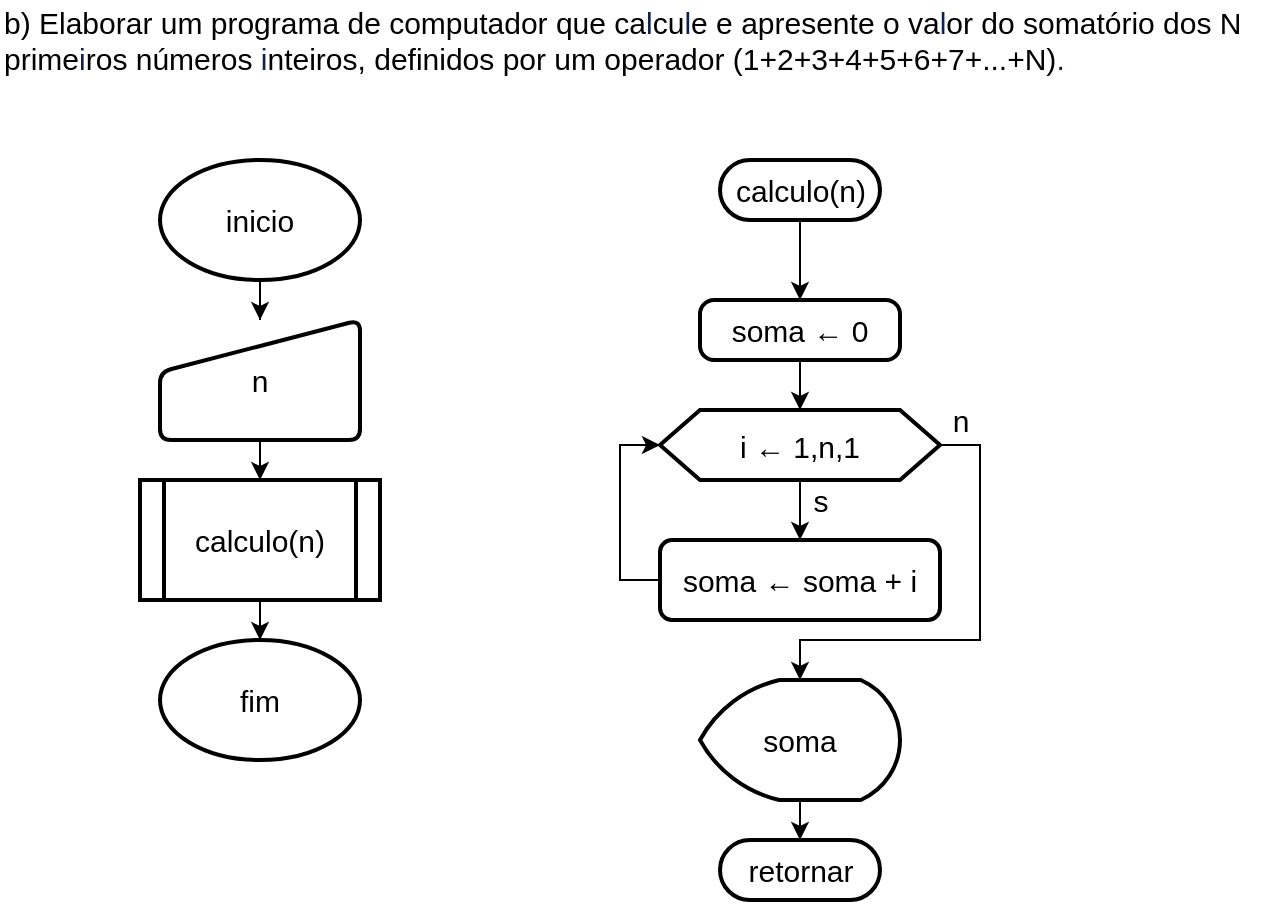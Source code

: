 <mxfile version="19.0.3" type="device"><diagram id="PcPYYhAlnJ6-B_uNdWj7" name="Página-1"><mxGraphModel dx="1422" dy="865" grid="1" gridSize="10" guides="1" tooltips="1" connect="1" arrows="1" fold="1" page="1" pageScale="1" pageWidth="827" pageHeight="1169" math="0" shadow="0"><root><mxCell id="0"/><mxCell id="1" parent="0"/><mxCell id="GOKUbRNOcrtRbBw0BdIP-1" value="&lt;span class=&quot;fontstyle0&quot; style=&quot;font-size: 15px;&quot;&gt;b) Elaborar um programa de computador que ca&lt;/span&gt;&lt;span style=&quot;color: rgb(16, 32, 70); font-size: 15px;&quot; class=&quot;fontstyle0&quot;&gt;l&lt;/span&gt;&lt;span class=&quot;fontstyle0&quot; style=&quot;font-size: 15px;&quot;&gt;cu&lt;/span&gt;&lt;span style=&quot;color: rgb(16, 32, 70); font-size: 15px;&quot; class=&quot;fontstyle0&quot;&gt;l&lt;/span&gt;&lt;span class=&quot;fontstyle0&quot; style=&quot;font-size: 15px;&quot;&gt;e e apresente o va&lt;/span&gt;&lt;span style=&quot;color: rgb(16, 32, 70); font-size: 15px;&quot; class=&quot;fontstyle0&quot;&gt;l&lt;/span&gt;&lt;span class=&quot;fontstyle0&quot; style=&quot;font-size: 15px;&quot;&gt;or do somatório dos N&lt;br style=&quot;font-size: 15px;&quot;&gt;prime&lt;/span&gt;&lt;span style=&quot;color: rgb(16, 32, 70); font-size: 15px;&quot; class=&quot;fontstyle0&quot;&gt;i&lt;/span&gt;&lt;span class=&quot;fontstyle0&quot; style=&quot;font-size: 15px;&quot;&gt;ros números &lt;/span&gt;&lt;span style=&quot;color: rgb(16, 32, 70); font-size: 15px;&quot; class=&quot;fontstyle0&quot;&gt;i&lt;/span&gt;&lt;span class=&quot;fontstyle0&quot; style=&quot;font-size: 15px;&quot;&gt;nteiros, definidos por um operador (1+2+3+4+5+6+7+...+N)&lt;/span&gt;&lt;span style=&quot;color: rgb(16, 32, 70); font-size: 15px;&quot; class=&quot;fontstyle0&quot;&gt;.&lt;/span&gt; &lt;br style=&quot;font-size: 15px;&quot;&gt;" style="text;html=1;align=left;verticalAlign=middle;resizable=0;points=[];autosize=1;strokeColor=none;fillColor=none;fontSize=15;" vertex="1" parent="1"><mxGeometry width="630" height="40" as="geometry"/></mxCell><mxCell id="GOKUbRNOcrtRbBw0BdIP-9" value="" style="edgeStyle=orthogonalEdgeStyle;rounded=0;orthogonalLoop=1;jettySize=auto;html=1;fontSize=15;" edge="1" parent="1" source="GOKUbRNOcrtRbBw0BdIP-3" target="GOKUbRNOcrtRbBw0BdIP-8"><mxGeometry relative="1" as="geometry"/></mxCell><mxCell id="GOKUbRNOcrtRbBw0BdIP-3" value="calculo(n)" style="html=1;dashed=0;whitespace=wrap;shape=mxgraph.dfd.start;fontSize=15;strokeWidth=2;" vertex="1" parent="1"><mxGeometry x="360" y="80" width="80" height="30" as="geometry"/></mxCell><mxCell id="GOKUbRNOcrtRbBw0BdIP-7" value="" style="edgeStyle=orthogonalEdgeStyle;rounded=0;orthogonalLoop=1;jettySize=auto;html=1;fontSize=15;" edge="1" parent="1" source="GOKUbRNOcrtRbBw0BdIP-4" target="GOKUbRNOcrtRbBw0BdIP-6"><mxGeometry relative="1" as="geometry"/></mxCell><mxCell id="GOKUbRNOcrtRbBw0BdIP-15" style="edgeStyle=orthogonalEdgeStyle;rounded=0;orthogonalLoop=1;jettySize=auto;html=1;exitX=1;exitY=0.5;exitDx=0;exitDy=0;fontSize=15;" edge="1" parent="1" source="GOKUbRNOcrtRbBw0BdIP-4" target="GOKUbRNOcrtRbBw0BdIP-14"><mxGeometry relative="1" as="geometry"><Array as="points"><mxPoint x="490" y="223"/><mxPoint x="490" y="320"/><mxPoint x="400" y="320"/></Array></mxGeometry></mxCell><mxCell id="GOKUbRNOcrtRbBw0BdIP-4" value="i ← 1,n,1" style="shape=hexagon;perimeter=hexagonPerimeter2;whiteSpace=wrap;html=1;fixedSize=1;fontSize=15;dashed=0;strokeWidth=2;" vertex="1" parent="1"><mxGeometry x="330" y="205" width="140" height="35" as="geometry"/></mxCell><mxCell id="GOKUbRNOcrtRbBw0BdIP-13" style="edgeStyle=orthogonalEdgeStyle;rounded=0;orthogonalLoop=1;jettySize=auto;html=1;exitX=0;exitY=0.5;exitDx=0;exitDy=0;entryX=0;entryY=0.5;entryDx=0;entryDy=0;fontSize=15;" edge="1" parent="1" source="GOKUbRNOcrtRbBw0BdIP-6" target="GOKUbRNOcrtRbBw0BdIP-4"><mxGeometry relative="1" as="geometry"/></mxCell><mxCell id="GOKUbRNOcrtRbBw0BdIP-6" value="soma ← soma + i" style="rounded=1;whiteSpace=wrap;html=1;fontSize=15;dashed=0;strokeWidth=2;" vertex="1" parent="1"><mxGeometry x="330" y="270" width="140" height="40" as="geometry"/></mxCell><mxCell id="GOKUbRNOcrtRbBw0BdIP-10" value="" style="edgeStyle=orthogonalEdgeStyle;rounded=0;orthogonalLoop=1;jettySize=auto;html=1;fontSize=15;" edge="1" parent="1" source="GOKUbRNOcrtRbBw0BdIP-8" target="GOKUbRNOcrtRbBw0BdIP-4"><mxGeometry relative="1" as="geometry"/></mxCell><mxCell id="GOKUbRNOcrtRbBw0BdIP-8" value="soma ← 0" style="rounded=1;whiteSpace=wrap;html=1;absoluteArcSize=1;arcSize=14;strokeWidth=2;fontSize=15;" vertex="1" parent="1"><mxGeometry x="350" y="150" width="100" height="30" as="geometry"/></mxCell><mxCell id="GOKUbRNOcrtRbBw0BdIP-12" value="s" style="text;html=1;align=center;verticalAlign=middle;resizable=0;points=[];autosize=1;strokeColor=none;fillColor=none;fontSize=15;" vertex="1" parent="1"><mxGeometry x="400" y="240" width="20" height="20" as="geometry"/></mxCell><mxCell id="GOKUbRNOcrtRbBw0BdIP-18" value="" style="edgeStyle=orthogonalEdgeStyle;rounded=0;orthogonalLoop=1;jettySize=auto;html=1;fontSize=15;" edge="1" parent="1" source="GOKUbRNOcrtRbBw0BdIP-14" target="GOKUbRNOcrtRbBw0BdIP-17"><mxGeometry relative="1" as="geometry"/></mxCell><mxCell id="GOKUbRNOcrtRbBw0BdIP-14" value="soma" style="strokeWidth=2;html=1;shape=mxgraph.flowchart.display;whiteSpace=wrap;fontSize=15;" vertex="1" parent="1"><mxGeometry x="350" y="340" width="100" height="60" as="geometry"/></mxCell><mxCell id="GOKUbRNOcrtRbBw0BdIP-16" value="n" style="text;html=1;align=center;verticalAlign=middle;resizable=0;points=[];autosize=1;strokeColor=none;fillColor=none;fontSize=15;" vertex="1" parent="1"><mxGeometry x="470" y="200" width="20" height="20" as="geometry"/></mxCell><mxCell id="GOKUbRNOcrtRbBw0BdIP-17" value="retornar" style="html=1;dashed=0;whitespace=wrap;shape=mxgraph.dfd.start;fontSize=15;strokeWidth=2;" vertex="1" parent="1"><mxGeometry x="360" y="420" width="80" height="30" as="geometry"/></mxCell><mxCell id="GOKUbRNOcrtRbBw0BdIP-22" value="" style="edgeStyle=orthogonalEdgeStyle;rounded=0;orthogonalLoop=1;jettySize=auto;html=1;fontSize=15;" edge="1" parent="1" source="GOKUbRNOcrtRbBw0BdIP-19" target="GOKUbRNOcrtRbBw0BdIP-21"><mxGeometry relative="1" as="geometry"/></mxCell><mxCell id="GOKUbRNOcrtRbBw0BdIP-19" value="inicio" style="strokeWidth=2;html=1;shape=mxgraph.flowchart.start_1;whiteSpace=wrap;fontSize=15;" vertex="1" parent="1"><mxGeometry x="80" y="80" width="100" height="60" as="geometry"/></mxCell><mxCell id="GOKUbRNOcrtRbBw0BdIP-20" value="fim" style="strokeWidth=2;html=1;shape=mxgraph.flowchart.start_1;whiteSpace=wrap;fontSize=15;" vertex="1" parent="1"><mxGeometry x="80" y="320" width="100" height="60" as="geometry"/></mxCell><mxCell id="GOKUbRNOcrtRbBw0BdIP-24" value="" style="edgeStyle=orthogonalEdgeStyle;rounded=0;orthogonalLoop=1;jettySize=auto;html=1;fontSize=15;" edge="1" parent="1" source="GOKUbRNOcrtRbBw0BdIP-21" target="GOKUbRNOcrtRbBw0BdIP-23"><mxGeometry relative="1" as="geometry"/></mxCell><mxCell id="GOKUbRNOcrtRbBw0BdIP-21" value="n" style="html=1;strokeWidth=2;shape=manualInput;whiteSpace=wrap;rounded=1;size=26;arcSize=11;fontSize=15;" vertex="1" parent="1"><mxGeometry x="80" y="160" width="100" height="60" as="geometry"/></mxCell><mxCell id="GOKUbRNOcrtRbBw0BdIP-25" value="" style="edgeStyle=orthogonalEdgeStyle;rounded=0;orthogonalLoop=1;jettySize=auto;html=1;fontSize=15;" edge="1" parent="1" source="GOKUbRNOcrtRbBw0BdIP-23" target="GOKUbRNOcrtRbBw0BdIP-20"><mxGeometry relative="1" as="geometry"/></mxCell><mxCell id="GOKUbRNOcrtRbBw0BdIP-23" value="calculo(n)" style="shape=process;whiteSpace=wrap;html=1;backgroundOutline=1;fontSize=15;strokeWidth=2;rounded=1;arcSize=0;" vertex="1" parent="1"><mxGeometry x="70" y="240" width="120" height="60" as="geometry"/></mxCell></root></mxGraphModel></diagram></mxfile>